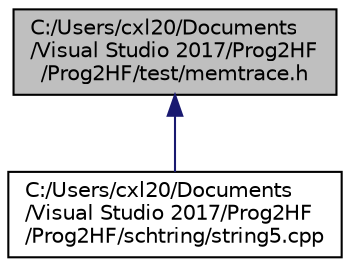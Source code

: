 digraph "C:/Users/cxl20/Documents/Visual Studio 2017/Prog2HF/Prog2HF/test/memtrace.h"
{
 // LATEX_PDF_SIZE
  edge [fontname="Helvetica",fontsize="10",labelfontname="Helvetica",labelfontsize="10"];
  node [fontname="Helvetica",fontsize="10",shape=record];
  Node1 [label="C:/Users/cxl20/Documents\l/Visual Studio 2017/Prog2HF\l/Prog2HF/test/memtrace.h",height=0.2,width=0.4,color="black", fillcolor="grey75", style="filled", fontcolor="black",tooltip=" "];
  Node1 -> Node2 [dir="back",color="midnightblue",fontsize="10",style="solid",fontname="Helvetica"];
  Node2 [label="C:/Users/cxl20/Documents\l/Visual Studio 2017/Prog2HF\l/Prog2HF/schtring/string5.cpp",height=0.2,width=0.4,color="black", fillcolor="white", style="filled",URL="$string5_8cpp.html",tooltip=" "];
}
